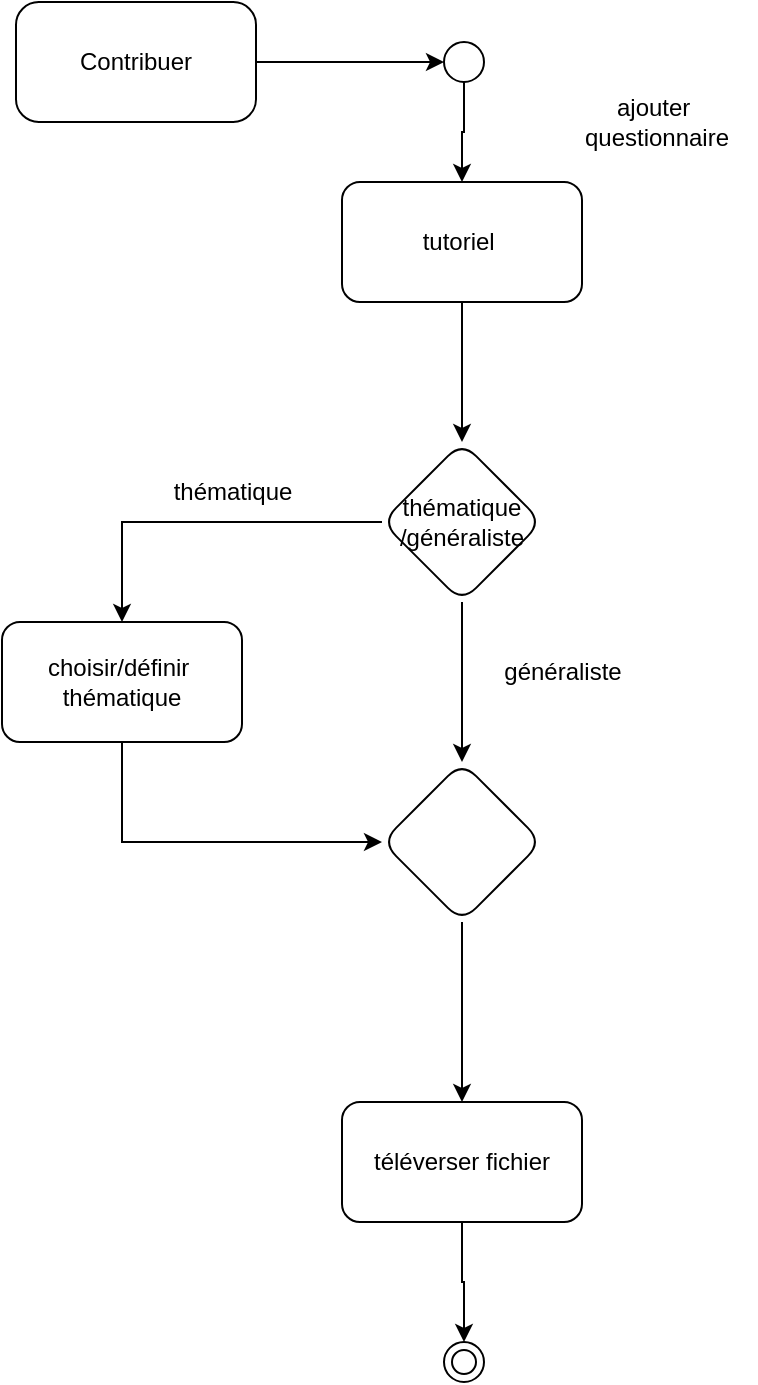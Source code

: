 <mxfile version="22.0.3" type="device">
  <diagram id="C5RBs43oDa-KdzZeNtuy" name="Page-1">
    <mxGraphModel dx="1823" dy="866" grid="1" gridSize="10" guides="1" tooltips="1" connect="1" arrows="1" fold="1" page="1" pageScale="1" pageWidth="827" pageHeight="1169" math="0" shadow="0">
      <root>
        <mxCell id="WIyWlLk6GJQsqaUBKTNV-0" />
        <mxCell id="WIyWlLk6GJQsqaUBKTNV-1" parent="WIyWlLk6GJQsqaUBKTNV-0" />
        <mxCell id="ogNRVSU2NBQzMsf9HLzj-22" style="edgeStyle=orthogonalEdgeStyle;rounded=0;orthogonalLoop=1;jettySize=auto;html=1;" edge="1" parent="WIyWlLk6GJQsqaUBKTNV-1" source="ogNRVSU2NBQzMsf9HLzj-20" target="ogNRVSU2NBQzMsf9HLzj-21">
          <mxGeometry relative="1" as="geometry" />
        </mxCell>
        <mxCell id="ogNRVSU2NBQzMsf9HLzj-20" value="Contribuer" style="rounded=1;whiteSpace=wrap;html=1;arcSize=19;" vertex="1" parent="WIyWlLk6GJQsqaUBKTNV-1">
          <mxGeometry x="190" y="40" width="120" height="60" as="geometry" />
        </mxCell>
        <mxCell id="ogNRVSU2NBQzMsf9HLzj-62" style="edgeStyle=orthogonalEdgeStyle;rounded=0;orthogonalLoop=1;jettySize=auto;html=1;entryX=0.5;entryY=0;entryDx=0;entryDy=0;" edge="1" parent="WIyWlLk6GJQsqaUBKTNV-1" source="ogNRVSU2NBQzMsf9HLzj-21" target="ogNRVSU2NBQzMsf9HLzj-27">
          <mxGeometry relative="1" as="geometry" />
        </mxCell>
        <mxCell id="ogNRVSU2NBQzMsf9HLzj-21" value="" style="ellipse;whiteSpace=wrap;html=1;aspect=fixed;" vertex="1" parent="WIyWlLk6GJQsqaUBKTNV-1">
          <mxGeometry x="404" y="60" width="20" height="20" as="geometry" />
        </mxCell>
        <mxCell id="ogNRVSU2NBQzMsf9HLzj-34" value="" style="edgeStyle=orthogonalEdgeStyle;rounded=0;orthogonalLoop=1;jettySize=auto;html=1;" edge="1" parent="WIyWlLk6GJQsqaUBKTNV-1" source="ogNRVSU2NBQzMsf9HLzj-27" target="ogNRVSU2NBQzMsf9HLzj-33">
          <mxGeometry relative="1" as="geometry" />
        </mxCell>
        <mxCell id="ogNRVSU2NBQzMsf9HLzj-27" value="tutoriel&amp;nbsp;" style="rounded=1;whiteSpace=wrap;html=1;" vertex="1" parent="WIyWlLk6GJQsqaUBKTNV-1">
          <mxGeometry x="353" y="130" width="120" height="60" as="geometry" />
        </mxCell>
        <mxCell id="ogNRVSU2NBQzMsf9HLzj-32" value="ajouter&amp;nbsp;&lt;br&gt;questionnaire" style="text;html=1;align=center;verticalAlign=middle;resizable=0;points=[];autosize=1;strokeColor=none;fillColor=none;" vertex="1" parent="WIyWlLk6GJQsqaUBKTNV-1">
          <mxGeometry x="460" y="80" width="100" height="40" as="geometry" />
        </mxCell>
        <mxCell id="ogNRVSU2NBQzMsf9HLzj-36" value="" style="edgeStyle=orthogonalEdgeStyle;rounded=0;orthogonalLoop=1;jettySize=auto;html=1;" edge="1" parent="WIyWlLk6GJQsqaUBKTNV-1" source="ogNRVSU2NBQzMsf9HLzj-33" target="ogNRVSU2NBQzMsf9HLzj-35">
          <mxGeometry relative="1" as="geometry" />
        </mxCell>
        <mxCell id="ogNRVSU2NBQzMsf9HLzj-46" value="" style="edgeStyle=orthogonalEdgeStyle;rounded=0;orthogonalLoop=1;jettySize=auto;html=1;" edge="1" parent="WIyWlLk6GJQsqaUBKTNV-1" source="ogNRVSU2NBQzMsf9HLzj-33" target="ogNRVSU2NBQzMsf9HLzj-45">
          <mxGeometry relative="1" as="geometry" />
        </mxCell>
        <mxCell id="ogNRVSU2NBQzMsf9HLzj-33" value="thématique&lt;br&gt;/généraliste" style="rhombus;whiteSpace=wrap;html=1;rounded=1;" vertex="1" parent="WIyWlLk6GJQsqaUBKTNV-1">
          <mxGeometry x="373" y="260" width="80" height="80" as="geometry" />
        </mxCell>
        <mxCell id="ogNRVSU2NBQzMsf9HLzj-47" style="edgeStyle=orthogonalEdgeStyle;rounded=0;orthogonalLoop=1;jettySize=auto;html=1;entryX=0;entryY=0.5;entryDx=0;entryDy=0;" edge="1" parent="WIyWlLk6GJQsqaUBKTNV-1" source="ogNRVSU2NBQzMsf9HLzj-35" target="ogNRVSU2NBQzMsf9HLzj-45">
          <mxGeometry relative="1" as="geometry">
            <Array as="points">
              <mxPoint x="243" y="460" />
            </Array>
          </mxGeometry>
        </mxCell>
        <mxCell id="ogNRVSU2NBQzMsf9HLzj-35" value="choisir/définir&amp;nbsp;&lt;br&gt;thématique" style="whiteSpace=wrap;html=1;rounded=1;" vertex="1" parent="WIyWlLk6GJQsqaUBKTNV-1">
          <mxGeometry x="183" y="350" width="120" height="60" as="geometry" />
        </mxCell>
        <mxCell id="ogNRVSU2NBQzMsf9HLzj-39" value="thématique" style="text;html=1;align=center;verticalAlign=middle;resizable=0;points=[];autosize=1;strokeColor=none;fillColor=none;" vertex="1" parent="WIyWlLk6GJQsqaUBKTNV-1">
          <mxGeometry x="258" y="270" width="80" height="30" as="geometry" />
        </mxCell>
        <mxCell id="ogNRVSU2NBQzMsf9HLzj-40" value="généraliste" style="text;html=1;align=center;verticalAlign=middle;resizable=0;points=[];autosize=1;strokeColor=none;fillColor=none;" vertex="1" parent="WIyWlLk6GJQsqaUBKTNV-1">
          <mxGeometry x="423" y="360" width="80" height="30" as="geometry" />
        </mxCell>
        <mxCell id="ogNRVSU2NBQzMsf9HLzj-49" value="" style="edgeStyle=orthogonalEdgeStyle;rounded=0;orthogonalLoop=1;jettySize=auto;html=1;" edge="1" parent="WIyWlLk6GJQsqaUBKTNV-1" source="ogNRVSU2NBQzMsf9HLzj-45" target="ogNRVSU2NBQzMsf9HLzj-48">
          <mxGeometry relative="1" as="geometry" />
        </mxCell>
        <mxCell id="ogNRVSU2NBQzMsf9HLzj-45" value="" style="rhombus;whiteSpace=wrap;html=1;rounded=1;" vertex="1" parent="WIyWlLk6GJQsqaUBKTNV-1">
          <mxGeometry x="373" y="420" width="80" height="80" as="geometry" />
        </mxCell>
        <mxCell id="ogNRVSU2NBQzMsf9HLzj-64" style="edgeStyle=orthogonalEdgeStyle;rounded=0;orthogonalLoop=1;jettySize=auto;html=1;entryX=0.5;entryY=0;entryDx=0;entryDy=0;" edge="1" parent="WIyWlLk6GJQsqaUBKTNV-1" source="ogNRVSU2NBQzMsf9HLzj-48" target="ogNRVSU2NBQzMsf9HLzj-63">
          <mxGeometry relative="1" as="geometry" />
        </mxCell>
        <mxCell id="ogNRVSU2NBQzMsf9HLzj-48" value="téléverser fichier" style="whiteSpace=wrap;html=1;rounded=1;" vertex="1" parent="WIyWlLk6GJQsqaUBKTNV-1">
          <mxGeometry x="353" y="590" width="120" height="60" as="geometry" />
        </mxCell>
        <mxCell id="ogNRVSU2NBQzMsf9HLzj-63" value="" style="ellipse;shape=doubleEllipse;whiteSpace=wrap;html=1;aspect=fixed;" vertex="1" parent="WIyWlLk6GJQsqaUBKTNV-1">
          <mxGeometry x="404" y="710" width="20" height="20" as="geometry" />
        </mxCell>
      </root>
    </mxGraphModel>
  </diagram>
</mxfile>
